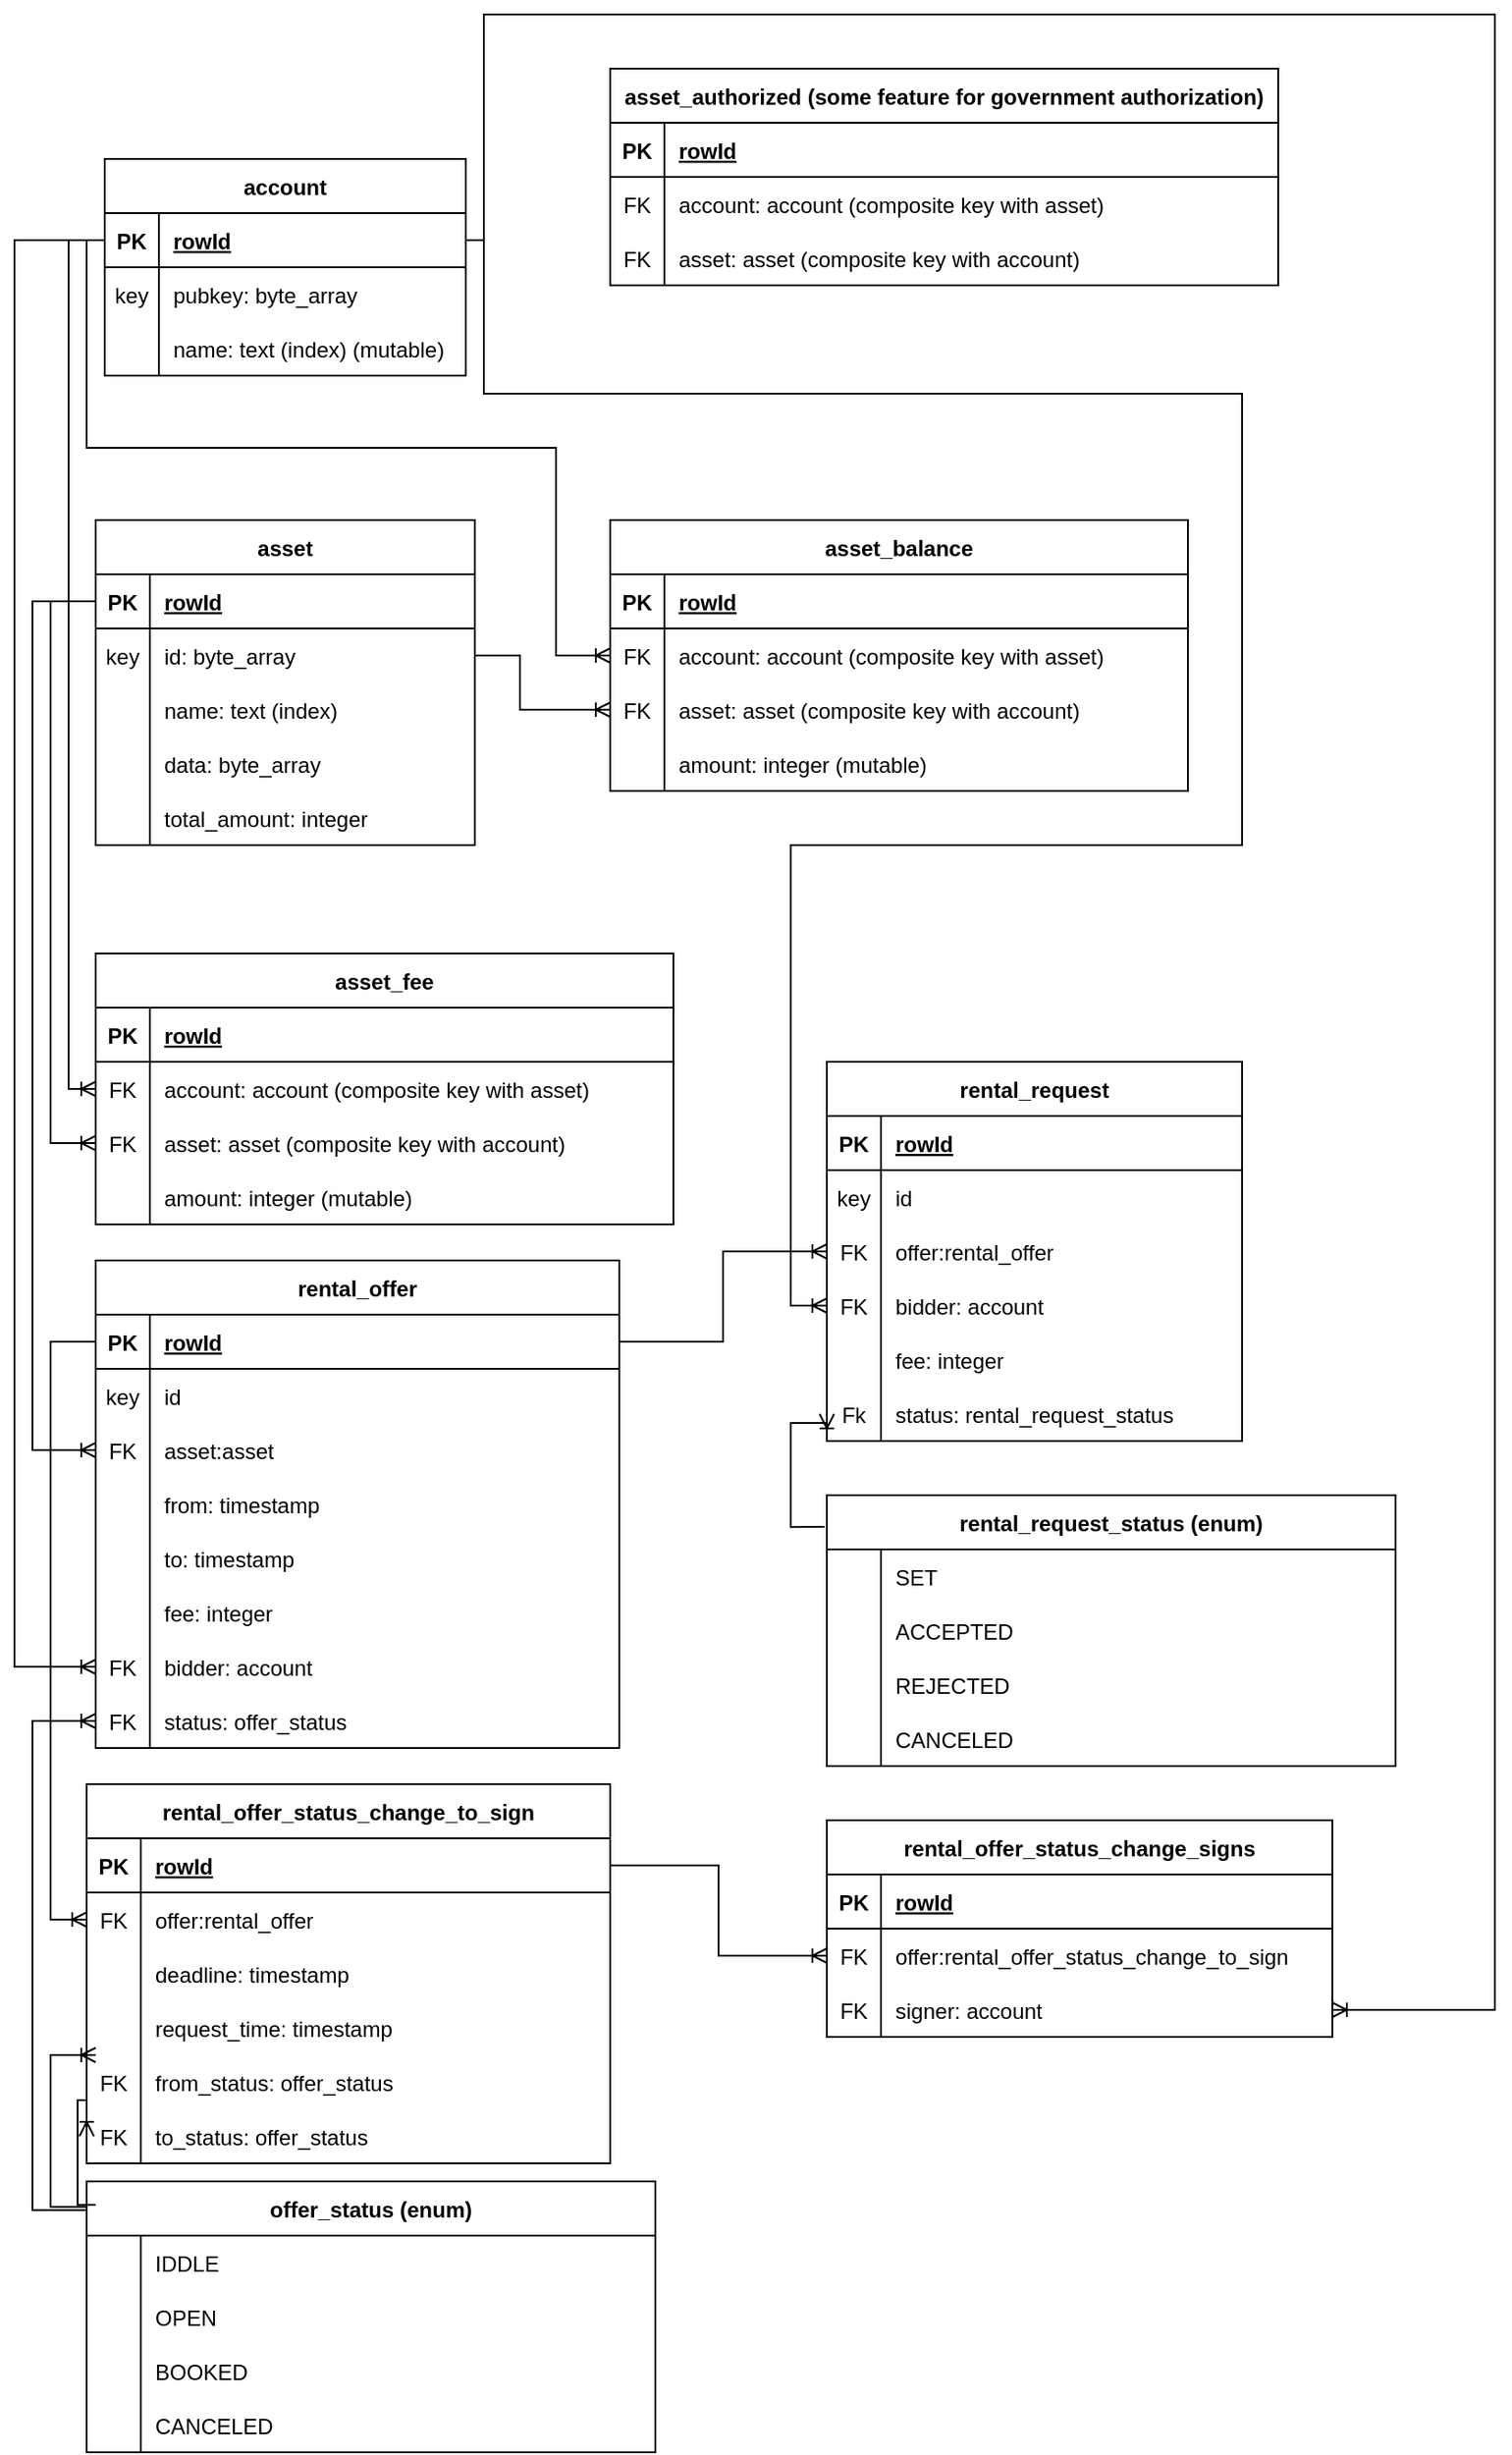 <mxfile version="20.8.23" type="device"><diagram id="C5RBs43oDa-KdzZeNtuy" name="Page-1"><mxGraphModel dx="1077" dy="563" grid="1" gridSize="10" guides="1" tooltips="1" connect="1" arrows="1" fold="1" page="1" pageScale="1" pageWidth="827" pageHeight="1169" math="0" shadow="0"><root><mxCell id="WIyWlLk6GJQsqaUBKTNV-0"/><mxCell id="WIyWlLk6GJQsqaUBKTNV-1" parent="WIyWlLk6GJQsqaUBKTNV-0"/><mxCell id="k_bjgBoS6X2wO3wwFMrc-0" value="account" style="shape=table;startSize=30;container=1;collapsible=1;childLayout=tableLayout;fixedRows=1;rowLines=0;fontStyle=1;align=center;resizeLast=1;" parent="WIyWlLk6GJQsqaUBKTNV-1" vertex="1"><mxGeometry x="120" y="160" width="200" height="120" as="geometry"/></mxCell><mxCell id="k_bjgBoS6X2wO3wwFMrc-1" value="" style="shape=tableRow;horizontal=0;startSize=0;swimlaneHead=0;swimlaneBody=0;fillColor=none;collapsible=0;dropTarget=0;points=[[0,0.5],[1,0.5]];portConstraint=eastwest;top=0;left=0;right=0;bottom=1;" parent="k_bjgBoS6X2wO3wwFMrc-0" vertex="1"><mxGeometry y="30" width="200" height="30" as="geometry"/></mxCell><mxCell id="k_bjgBoS6X2wO3wwFMrc-2" value="PK" style="shape=partialRectangle;connectable=0;fillColor=none;top=0;left=0;bottom=0;right=0;fontStyle=1;overflow=hidden;" parent="k_bjgBoS6X2wO3wwFMrc-1" vertex="1"><mxGeometry width="30" height="30" as="geometry"><mxRectangle width="30" height="30" as="alternateBounds"/></mxGeometry></mxCell><mxCell id="k_bjgBoS6X2wO3wwFMrc-3" value="rowId" style="shape=partialRectangle;connectable=0;fillColor=none;top=0;left=0;bottom=0;right=0;align=left;spacingLeft=6;fontStyle=5;overflow=hidden;" parent="k_bjgBoS6X2wO3wwFMrc-1" vertex="1"><mxGeometry x="30" width="170" height="30" as="geometry"><mxRectangle width="170" height="30" as="alternateBounds"/></mxGeometry></mxCell><mxCell id="k_bjgBoS6X2wO3wwFMrc-4" value="" style="shape=tableRow;horizontal=0;startSize=0;swimlaneHead=0;swimlaneBody=0;fillColor=none;collapsible=0;dropTarget=0;points=[[0,0.5],[1,0.5]];portConstraint=eastwest;top=0;left=0;right=0;bottom=0;" parent="k_bjgBoS6X2wO3wwFMrc-0" vertex="1"><mxGeometry y="60" width="200" height="30" as="geometry"/></mxCell><mxCell id="k_bjgBoS6X2wO3wwFMrc-5" value="key" style="shape=partialRectangle;connectable=0;fillColor=none;top=0;left=0;bottom=0;right=0;editable=1;overflow=hidden;" parent="k_bjgBoS6X2wO3wwFMrc-4" vertex="1"><mxGeometry width="30" height="30" as="geometry"><mxRectangle width="30" height="30" as="alternateBounds"/></mxGeometry></mxCell><mxCell id="k_bjgBoS6X2wO3wwFMrc-6" value="pubkey: byte_array" style="shape=partialRectangle;connectable=0;fillColor=none;top=0;left=0;bottom=0;right=0;align=left;spacingLeft=6;overflow=hidden;" parent="k_bjgBoS6X2wO3wwFMrc-4" vertex="1"><mxGeometry x="30" width="170" height="30" as="geometry"><mxRectangle width="170" height="30" as="alternateBounds"/></mxGeometry></mxCell><mxCell id="k_bjgBoS6X2wO3wwFMrc-7" value="" style="shape=tableRow;horizontal=0;startSize=0;swimlaneHead=0;swimlaneBody=0;fillColor=none;collapsible=0;dropTarget=0;points=[[0,0.5],[1,0.5]];portConstraint=eastwest;top=0;left=0;right=0;bottom=0;" parent="k_bjgBoS6X2wO3wwFMrc-0" vertex="1"><mxGeometry y="90" width="200" height="30" as="geometry"/></mxCell><mxCell id="k_bjgBoS6X2wO3wwFMrc-8" value="" style="shape=partialRectangle;connectable=0;fillColor=none;top=0;left=0;bottom=0;right=0;editable=1;overflow=hidden;" parent="k_bjgBoS6X2wO3wwFMrc-7" vertex="1"><mxGeometry width="30" height="30" as="geometry"><mxRectangle width="30" height="30" as="alternateBounds"/></mxGeometry></mxCell><mxCell id="k_bjgBoS6X2wO3wwFMrc-9" value="name: text (index) (mutable)" style="shape=partialRectangle;connectable=0;fillColor=none;top=0;left=0;bottom=0;right=0;align=left;spacingLeft=6;overflow=hidden;" parent="k_bjgBoS6X2wO3wwFMrc-7" vertex="1"><mxGeometry x="30" width="170" height="30" as="geometry"><mxRectangle width="170" height="30" as="alternateBounds"/></mxGeometry></mxCell><mxCell id="k_bjgBoS6X2wO3wwFMrc-10" value="asset" style="shape=table;startSize=30;container=1;collapsible=1;childLayout=tableLayout;fixedRows=1;rowLines=0;fontStyle=1;align=center;resizeLast=1;" parent="WIyWlLk6GJQsqaUBKTNV-1" vertex="1"><mxGeometry x="115" y="360" width="210" height="180" as="geometry"/></mxCell><mxCell id="k_bjgBoS6X2wO3wwFMrc-11" value="" style="shape=tableRow;horizontal=0;startSize=0;swimlaneHead=0;swimlaneBody=0;fillColor=none;collapsible=0;dropTarget=0;points=[[0,0.5],[1,0.5]];portConstraint=eastwest;top=0;left=0;right=0;bottom=1;" parent="k_bjgBoS6X2wO3wwFMrc-10" vertex="1"><mxGeometry y="30" width="210" height="30" as="geometry"/></mxCell><mxCell id="k_bjgBoS6X2wO3wwFMrc-12" value="PK" style="shape=partialRectangle;connectable=0;fillColor=none;top=0;left=0;bottom=0;right=0;fontStyle=1;overflow=hidden;" parent="k_bjgBoS6X2wO3wwFMrc-11" vertex="1"><mxGeometry width="30" height="30" as="geometry"><mxRectangle width="30" height="30" as="alternateBounds"/></mxGeometry></mxCell><mxCell id="k_bjgBoS6X2wO3wwFMrc-13" value="rowId" style="shape=partialRectangle;connectable=0;fillColor=none;top=0;left=0;bottom=0;right=0;align=left;spacingLeft=6;fontStyle=5;overflow=hidden;" parent="k_bjgBoS6X2wO3wwFMrc-11" vertex="1"><mxGeometry x="30" width="180" height="30" as="geometry"><mxRectangle width="180" height="30" as="alternateBounds"/></mxGeometry></mxCell><mxCell id="k_bjgBoS6X2wO3wwFMrc-14" value="" style="shape=tableRow;horizontal=0;startSize=0;swimlaneHead=0;swimlaneBody=0;fillColor=none;collapsible=0;dropTarget=0;points=[[0,0.5],[1,0.5]];portConstraint=eastwest;top=0;left=0;right=0;bottom=0;" parent="k_bjgBoS6X2wO3wwFMrc-10" vertex="1"><mxGeometry y="60" width="210" height="30" as="geometry"/></mxCell><mxCell id="k_bjgBoS6X2wO3wwFMrc-15" value="key" style="shape=partialRectangle;connectable=0;fillColor=none;top=0;left=0;bottom=0;right=0;editable=1;overflow=hidden;" parent="k_bjgBoS6X2wO3wwFMrc-14" vertex="1"><mxGeometry width="30" height="30" as="geometry"><mxRectangle width="30" height="30" as="alternateBounds"/></mxGeometry></mxCell><mxCell id="k_bjgBoS6X2wO3wwFMrc-16" value="id: byte_array" style="shape=partialRectangle;connectable=0;fillColor=none;top=0;left=0;bottom=0;right=0;align=left;spacingLeft=6;overflow=hidden;" parent="k_bjgBoS6X2wO3wwFMrc-14" vertex="1"><mxGeometry x="30" width="180" height="30" as="geometry"><mxRectangle width="180" height="30" as="alternateBounds"/></mxGeometry></mxCell><mxCell id="k_bjgBoS6X2wO3wwFMrc-17" value="" style="shape=tableRow;horizontal=0;startSize=0;swimlaneHead=0;swimlaneBody=0;fillColor=none;collapsible=0;dropTarget=0;points=[[0,0.5],[1,0.5]];portConstraint=eastwest;top=0;left=0;right=0;bottom=0;" parent="k_bjgBoS6X2wO3wwFMrc-10" vertex="1"><mxGeometry y="90" width="210" height="30" as="geometry"/></mxCell><mxCell id="k_bjgBoS6X2wO3wwFMrc-18" value="" style="shape=partialRectangle;connectable=0;fillColor=none;top=0;left=0;bottom=0;right=0;editable=1;overflow=hidden;" parent="k_bjgBoS6X2wO3wwFMrc-17" vertex="1"><mxGeometry width="30" height="30" as="geometry"><mxRectangle width="30" height="30" as="alternateBounds"/></mxGeometry></mxCell><mxCell id="k_bjgBoS6X2wO3wwFMrc-19" value="name: text (index)" style="shape=partialRectangle;connectable=0;fillColor=none;top=0;left=0;bottom=0;right=0;align=left;spacingLeft=6;overflow=hidden;" parent="k_bjgBoS6X2wO3wwFMrc-17" vertex="1"><mxGeometry x="30" width="180" height="30" as="geometry"><mxRectangle width="180" height="30" as="alternateBounds"/></mxGeometry></mxCell><mxCell id="k_bjgBoS6X2wO3wwFMrc-20" value="" style="shape=tableRow;horizontal=0;startSize=0;swimlaneHead=0;swimlaneBody=0;fillColor=none;collapsible=0;dropTarget=0;points=[[0,0.5],[1,0.5]];portConstraint=eastwest;top=0;left=0;right=0;bottom=0;" parent="k_bjgBoS6X2wO3wwFMrc-10" vertex="1"><mxGeometry y="120" width="210" height="30" as="geometry"/></mxCell><mxCell id="k_bjgBoS6X2wO3wwFMrc-21" value="" style="shape=partialRectangle;connectable=0;fillColor=none;top=0;left=0;bottom=0;right=0;editable=1;overflow=hidden;" parent="k_bjgBoS6X2wO3wwFMrc-20" vertex="1"><mxGeometry width="30" height="30" as="geometry"><mxRectangle width="30" height="30" as="alternateBounds"/></mxGeometry></mxCell><mxCell id="k_bjgBoS6X2wO3wwFMrc-22" value="data: byte_array" style="shape=partialRectangle;connectable=0;fillColor=none;top=0;left=0;bottom=0;right=0;align=left;spacingLeft=6;overflow=hidden;" parent="k_bjgBoS6X2wO3wwFMrc-20" vertex="1"><mxGeometry x="30" width="180" height="30" as="geometry"><mxRectangle width="180" height="30" as="alternateBounds"/></mxGeometry></mxCell><mxCell id="k_bjgBoS6X2wO3wwFMrc-23" value="" style="shape=tableRow;horizontal=0;startSize=0;swimlaneHead=0;swimlaneBody=0;fillColor=none;collapsible=0;dropTarget=0;points=[[0,0.5],[1,0.5]];portConstraint=eastwest;top=0;left=0;right=0;bottom=0;" parent="k_bjgBoS6X2wO3wwFMrc-10" vertex="1"><mxGeometry y="150" width="210" height="30" as="geometry"/></mxCell><mxCell id="k_bjgBoS6X2wO3wwFMrc-24" value="" style="shape=partialRectangle;connectable=0;fillColor=none;top=0;left=0;bottom=0;right=0;editable=1;overflow=hidden;" parent="k_bjgBoS6X2wO3wwFMrc-23" vertex="1"><mxGeometry width="30" height="30" as="geometry"><mxRectangle width="30" height="30" as="alternateBounds"/></mxGeometry></mxCell><mxCell id="k_bjgBoS6X2wO3wwFMrc-25" value="total_amount: integer" style="shape=partialRectangle;connectable=0;fillColor=none;top=0;left=0;bottom=0;right=0;align=left;spacingLeft=6;overflow=hidden;" parent="k_bjgBoS6X2wO3wwFMrc-23" vertex="1"><mxGeometry x="30" width="180" height="30" as="geometry"><mxRectangle width="180" height="30" as="alternateBounds"/></mxGeometry></mxCell><mxCell id="k_bjgBoS6X2wO3wwFMrc-26" value="asset_balance" style="shape=table;startSize=30;container=1;collapsible=1;childLayout=tableLayout;fixedRows=1;rowLines=0;fontStyle=1;align=center;resizeLast=1;" parent="WIyWlLk6GJQsqaUBKTNV-1" vertex="1"><mxGeometry x="400" y="360" width="320" height="150" as="geometry"/></mxCell><mxCell id="k_bjgBoS6X2wO3wwFMrc-27" value="" style="shape=tableRow;horizontal=0;startSize=0;swimlaneHead=0;swimlaneBody=0;fillColor=none;collapsible=0;dropTarget=0;points=[[0,0.5],[1,0.5]];portConstraint=eastwest;top=0;left=0;right=0;bottom=1;" parent="k_bjgBoS6X2wO3wwFMrc-26" vertex="1"><mxGeometry y="30" width="320" height="30" as="geometry"/></mxCell><mxCell id="k_bjgBoS6X2wO3wwFMrc-28" value="PK" style="shape=partialRectangle;connectable=0;fillColor=none;top=0;left=0;bottom=0;right=0;fontStyle=1;overflow=hidden;" parent="k_bjgBoS6X2wO3wwFMrc-27" vertex="1"><mxGeometry width="30" height="30" as="geometry"><mxRectangle width="30" height="30" as="alternateBounds"/></mxGeometry></mxCell><mxCell id="k_bjgBoS6X2wO3wwFMrc-29" value="rowId" style="shape=partialRectangle;connectable=0;fillColor=none;top=0;left=0;bottom=0;right=0;align=left;spacingLeft=6;fontStyle=5;overflow=hidden;" parent="k_bjgBoS6X2wO3wwFMrc-27" vertex="1"><mxGeometry x="30" width="290" height="30" as="geometry"><mxRectangle width="290" height="30" as="alternateBounds"/></mxGeometry></mxCell><mxCell id="k_bjgBoS6X2wO3wwFMrc-30" value="" style="shape=tableRow;horizontal=0;startSize=0;swimlaneHead=0;swimlaneBody=0;fillColor=none;collapsible=0;dropTarget=0;points=[[0,0.5],[1,0.5]];portConstraint=eastwest;top=0;left=0;right=0;bottom=0;" parent="k_bjgBoS6X2wO3wwFMrc-26" vertex="1"><mxGeometry y="60" width="320" height="30" as="geometry"/></mxCell><mxCell id="k_bjgBoS6X2wO3wwFMrc-31" value="FK" style="shape=partialRectangle;connectable=0;fillColor=none;top=0;left=0;bottom=0;right=0;editable=1;overflow=hidden;" parent="k_bjgBoS6X2wO3wwFMrc-30" vertex="1"><mxGeometry width="30" height="30" as="geometry"><mxRectangle width="30" height="30" as="alternateBounds"/></mxGeometry></mxCell><mxCell id="k_bjgBoS6X2wO3wwFMrc-32" value="account: account (composite key with asset)" style="shape=partialRectangle;connectable=0;fillColor=none;top=0;left=0;bottom=0;right=0;align=left;spacingLeft=6;overflow=hidden;" parent="k_bjgBoS6X2wO3wwFMrc-30" vertex="1"><mxGeometry x="30" width="290" height="30" as="geometry"><mxRectangle width="290" height="30" as="alternateBounds"/></mxGeometry></mxCell><mxCell id="k_bjgBoS6X2wO3wwFMrc-33" value="" style="shape=tableRow;horizontal=0;startSize=0;swimlaneHead=0;swimlaneBody=0;fillColor=none;collapsible=0;dropTarget=0;points=[[0,0.5],[1,0.5]];portConstraint=eastwest;top=0;left=0;right=0;bottom=0;" parent="k_bjgBoS6X2wO3wwFMrc-26" vertex="1"><mxGeometry y="90" width="320" height="30" as="geometry"/></mxCell><mxCell id="k_bjgBoS6X2wO3wwFMrc-34" value="FK" style="shape=partialRectangle;connectable=0;fillColor=none;top=0;left=0;bottom=0;right=0;editable=1;overflow=hidden;" parent="k_bjgBoS6X2wO3wwFMrc-33" vertex="1"><mxGeometry width="30" height="30" as="geometry"><mxRectangle width="30" height="30" as="alternateBounds"/></mxGeometry></mxCell><mxCell id="k_bjgBoS6X2wO3wwFMrc-35" value="asset: asset (composite key with account)" style="shape=partialRectangle;connectable=0;fillColor=none;top=0;left=0;bottom=0;right=0;align=left;spacingLeft=6;overflow=hidden;" parent="k_bjgBoS6X2wO3wwFMrc-33" vertex="1"><mxGeometry x="30" width="290" height="30" as="geometry"><mxRectangle width="290" height="30" as="alternateBounds"/></mxGeometry></mxCell><mxCell id="k_bjgBoS6X2wO3wwFMrc-36" value="" style="shape=tableRow;horizontal=0;startSize=0;swimlaneHead=0;swimlaneBody=0;fillColor=none;collapsible=0;dropTarget=0;points=[[0,0.5],[1,0.5]];portConstraint=eastwest;top=0;left=0;right=0;bottom=0;" parent="k_bjgBoS6X2wO3wwFMrc-26" vertex="1"><mxGeometry y="120" width="320" height="30" as="geometry"/></mxCell><mxCell id="k_bjgBoS6X2wO3wwFMrc-37" value="" style="shape=partialRectangle;connectable=0;fillColor=none;top=0;left=0;bottom=0;right=0;editable=1;overflow=hidden;" parent="k_bjgBoS6X2wO3wwFMrc-36" vertex="1"><mxGeometry width="30" height="30" as="geometry"><mxRectangle width="30" height="30" as="alternateBounds"/></mxGeometry></mxCell><mxCell id="k_bjgBoS6X2wO3wwFMrc-38" value="amount: integer (mutable)" style="shape=partialRectangle;connectable=0;fillColor=none;top=0;left=0;bottom=0;right=0;align=left;spacingLeft=6;overflow=hidden;" parent="k_bjgBoS6X2wO3wwFMrc-36" vertex="1"><mxGeometry x="30" width="290" height="30" as="geometry"><mxRectangle width="290" height="30" as="alternateBounds"/></mxGeometry></mxCell><mxCell id="k_bjgBoS6X2wO3wwFMrc-39" value="asset_fee" style="shape=table;startSize=30;container=1;collapsible=1;childLayout=tableLayout;fixedRows=1;rowLines=0;fontStyle=1;align=center;resizeLast=1;" parent="WIyWlLk6GJQsqaUBKTNV-1" vertex="1"><mxGeometry x="115" y="600" width="320" height="150" as="geometry"/></mxCell><mxCell id="k_bjgBoS6X2wO3wwFMrc-40" value="" style="shape=tableRow;horizontal=0;startSize=0;swimlaneHead=0;swimlaneBody=0;fillColor=none;collapsible=0;dropTarget=0;points=[[0,0.5],[1,0.5]];portConstraint=eastwest;top=0;left=0;right=0;bottom=1;" parent="k_bjgBoS6X2wO3wwFMrc-39" vertex="1"><mxGeometry y="30" width="320" height="30" as="geometry"/></mxCell><mxCell id="k_bjgBoS6X2wO3wwFMrc-41" value="PK" style="shape=partialRectangle;connectable=0;fillColor=none;top=0;left=0;bottom=0;right=0;fontStyle=1;overflow=hidden;" parent="k_bjgBoS6X2wO3wwFMrc-40" vertex="1"><mxGeometry width="30" height="30" as="geometry"><mxRectangle width="30" height="30" as="alternateBounds"/></mxGeometry></mxCell><mxCell id="k_bjgBoS6X2wO3wwFMrc-42" value="rowId" style="shape=partialRectangle;connectable=0;fillColor=none;top=0;left=0;bottom=0;right=0;align=left;spacingLeft=6;fontStyle=5;overflow=hidden;" parent="k_bjgBoS6X2wO3wwFMrc-40" vertex="1"><mxGeometry x="30" width="290" height="30" as="geometry"><mxRectangle width="290" height="30" as="alternateBounds"/></mxGeometry></mxCell><mxCell id="k_bjgBoS6X2wO3wwFMrc-43" value="" style="shape=tableRow;horizontal=0;startSize=0;swimlaneHead=0;swimlaneBody=0;fillColor=none;collapsible=0;dropTarget=0;points=[[0,0.5],[1,0.5]];portConstraint=eastwest;top=0;left=0;right=0;bottom=0;" parent="k_bjgBoS6X2wO3wwFMrc-39" vertex="1"><mxGeometry y="60" width="320" height="30" as="geometry"/></mxCell><mxCell id="k_bjgBoS6X2wO3wwFMrc-44" value="FK" style="shape=partialRectangle;connectable=0;fillColor=none;top=0;left=0;bottom=0;right=0;editable=1;overflow=hidden;" parent="k_bjgBoS6X2wO3wwFMrc-43" vertex="1"><mxGeometry width="30" height="30" as="geometry"><mxRectangle width="30" height="30" as="alternateBounds"/></mxGeometry></mxCell><mxCell id="k_bjgBoS6X2wO3wwFMrc-45" value="account: account (composite key with asset)" style="shape=partialRectangle;connectable=0;fillColor=none;top=0;left=0;bottom=0;right=0;align=left;spacingLeft=6;overflow=hidden;" parent="k_bjgBoS6X2wO3wwFMrc-43" vertex="1"><mxGeometry x="30" width="290" height="30" as="geometry"><mxRectangle width="290" height="30" as="alternateBounds"/></mxGeometry></mxCell><mxCell id="k_bjgBoS6X2wO3wwFMrc-46" value="" style="shape=tableRow;horizontal=0;startSize=0;swimlaneHead=0;swimlaneBody=0;fillColor=none;collapsible=0;dropTarget=0;points=[[0,0.5],[1,0.5]];portConstraint=eastwest;top=0;left=0;right=0;bottom=0;" parent="k_bjgBoS6X2wO3wwFMrc-39" vertex="1"><mxGeometry y="90" width="320" height="30" as="geometry"/></mxCell><mxCell id="k_bjgBoS6X2wO3wwFMrc-47" value="FK" style="shape=partialRectangle;connectable=0;fillColor=none;top=0;left=0;bottom=0;right=0;editable=1;overflow=hidden;" parent="k_bjgBoS6X2wO3wwFMrc-46" vertex="1"><mxGeometry width="30" height="30" as="geometry"><mxRectangle width="30" height="30" as="alternateBounds"/></mxGeometry></mxCell><mxCell id="k_bjgBoS6X2wO3wwFMrc-48" value="asset: asset (composite key with account)" style="shape=partialRectangle;connectable=0;fillColor=none;top=0;left=0;bottom=0;right=0;align=left;spacingLeft=6;overflow=hidden;" parent="k_bjgBoS6X2wO3wwFMrc-46" vertex="1"><mxGeometry x="30" width="290" height="30" as="geometry"><mxRectangle width="290" height="30" as="alternateBounds"/></mxGeometry></mxCell><mxCell id="k_bjgBoS6X2wO3wwFMrc-49" value="" style="shape=tableRow;horizontal=0;startSize=0;swimlaneHead=0;swimlaneBody=0;fillColor=none;collapsible=0;dropTarget=0;points=[[0,0.5],[1,0.5]];portConstraint=eastwest;top=0;left=0;right=0;bottom=0;" parent="k_bjgBoS6X2wO3wwFMrc-39" vertex="1"><mxGeometry y="120" width="320" height="30" as="geometry"/></mxCell><mxCell id="k_bjgBoS6X2wO3wwFMrc-50" value="" style="shape=partialRectangle;connectable=0;fillColor=none;top=0;left=0;bottom=0;right=0;editable=1;overflow=hidden;" parent="k_bjgBoS6X2wO3wwFMrc-49" vertex="1"><mxGeometry width="30" height="30" as="geometry"><mxRectangle width="30" height="30" as="alternateBounds"/></mxGeometry></mxCell><mxCell id="k_bjgBoS6X2wO3wwFMrc-51" value="amount: integer (mutable)" style="shape=partialRectangle;connectable=0;fillColor=none;top=0;left=0;bottom=0;right=0;align=left;spacingLeft=6;overflow=hidden;" parent="k_bjgBoS6X2wO3wwFMrc-49" vertex="1"><mxGeometry x="30" width="290" height="30" as="geometry"><mxRectangle width="290" height="30" as="alternateBounds"/></mxGeometry></mxCell><mxCell id="76Suy1pOhnN6ulCy1b9t-0" value="" style="edgeStyle=orthogonalEdgeStyle;fontSize=12;html=1;endArrow=ERoneToMany;rounded=0;exitX=0;exitY=0.5;exitDx=0;exitDy=0;entryX=0;entryY=0.5;entryDx=0;entryDy=0;" edge="1" parent="WIyWlLk6GJQsqaUBKTNV-1" source="k_bjgBoS6X2wO3wwFMrc-1" target="k_bjgBoS6X2wO3wwFMrc-30"><mxGeometry width="100" height="100" relative="1" as="geometry"><mxPoint x="310" y="320" as="sourcePoint"/><mxPoint x="410" y="220" as="targetPoint"/><Array as="points"><mxPoint x="110" y="205"/><mxPoint x="110" y="320"/><mxPoint x="370" y="320"/><mxPoint x="370" y="435"/></Array></mxGeometry></mxCell><mxCell id="76Suy1pOhnN6ulCy1b9t-1" value="" style="edgeStyle=orthogonalEdgeStyle;fontSize=12;html=1;endArrow=ERoneToMany;rounded=0;exitX=1;exitY=0.5;exitDx=0;exitDy=0;entryX=0;entryY=0.5;entryDx=0;entryDy=0;" edge="1" parent="WIyWlLk6GJQsqaUBKTNV-1" source="k_bjgBoS6X2wO3wwFMrc-14" target="k_bjgBoS6X2wO3wwFMrc-33"><mxGeometry width="100" height="100" relative="1" as="geometry"><mxPoint x="310" y="460" as="sourcePoint"/><mxPoint x="410" y="360" as="targetPoint"/><Array as="points"><mxPoint x="350" y="435"/><mxPoint x="350" y="465"/></Array></mxGeometry></mxCell><mxCell id="76Suy1pOhnN6ulCy1b9t-2" value="" style="edgeStyle=orthogonalEdgeStyle;fontSize=12;html=1;endArrow=ERoneToMany;rounded=0;exitX=0;exitY=0.5;exitDx=0;exitDy=0;entryX=0;entryY=0.5;entryDx=0;entryDy=0;" edge="1" parent="WIyWlLk6GJQsqaUBKTNV-1" source="k_bjgBoS6X2wO3wwFMrc-1" target="k_bjgBoS6X2wO3wwFMrc-43"><mxGeometry width="100" height="100" relative="1" as="geometry"><mxPoint x="310" y="390" as="sourcePoint"/><mxPoint x="70" y="530" as="targetPoint"/><Array as="points"><mxPoint x="100" y="205"/><mxPoint x="100" y="675"/></Array></mxGeometry></mxCell><mxCell id="76Suy1pOhnN6ulCy1b9t-3" value="" style="edgeStyle=orthogonalEdgeStyle;fontSize=12;html=1;endArrow=ERoneToMany;rounded=0;entryX=0;entryY=0.5;entryDx=0;entryDy=0;exitX=0;exitY=0.5;exitDx=0;exitDy=0;" edge="1" parent="WIyWlLk6GJQsqaUBKTNV-1" source="k_bjgBoS6X2wO3wwFMrc-11" target="k_bjgBoS6X2wO3wwFMrc-46"><mxGeometry width="100" height="100" relative="1" as="geometry"><mxPoint x="310" y="590" as="sourcePoint"/><mxPoint x="410" y="490" as="targetPoint"/><Array as="points"><mxPoint x="90" y="405"/><mxPoint x="90" y="705"/></Array></mxGeometry></mxCell><mxCell id="76Suy1pOhnN6ulCy1b9t-5" value="asset_authorized (some feature for government authorization)" style="shape=table;startSize=30;container=1;collapsible=1;childLayout=tableLayout;fixedRows=1;rowLines=0;fontStyle=1;align=center;resizeLast=1;" vertex="1" parent="WIyWlLk6GJQsqaUBKTNV-1"><mxGeometry x="400" y="110" width="370" height="120" as="geometry"/></mxCell><mxCell id="76Suy1pOhnN6ulCy1b9t-6" value="" style="shape=tableRow;horizontal=0;startSize=0;swimlaneHead=0;swimlaneBody=0;fillColor=none;collapsible=0;dropTarget=0;points=[[0,0.5],[1,0.5]];portConstraint=eastwest;top=0;left=0;right=0;bottom=1;" vertex="1" parent="76Suy1pOhnN6ulCy1b9t-5"><mxGeometry y="30" width="370" height="30" as="geometry"/></mxCell><mxCell id="76Suy1pOhnN6ulCy1b9t-7" value="PK" style="shape=partialRectangle;connectable=0;fillColor=none;top=0;left=0;bottom=0;right=0;fontStyle=1;overflow=hidden;" vertex="1" parent="76Suy1pOhnN6ulCy1b9t-6"><mxGeometry width="30" height="30" as="geometry"><mxRectangle width="30" height="30" as="alternateBounds"/></mxGeometry></mxCell><mxCell id="76Suy1pOhnN6ulCy1b9t-8" value="rowId" style="shape=partialRectangle;connectable=0;fillColor=none;top=0;left=0;bottom=0;right=0;align=left;spacingLeft=6;fontStyle=5;overflow=hidden;" vertex="1" parent="76Suy1pOhnN6ulCy1b9t-6"><mxGeometry x="30" width="340" height="30" as="geometry"><mxRectangle width="340" height="30" as="alternateBounds"/></mxGeometry></mxCell><mxCell id="76Suy1pOhnN6ulCy1b9t-9" value="" style="shape=tableRow;horizontal=0;startSize=0;swimlaneHead=0;swimlaneBody=0;fillColor=none;collapsible=0;dropTarget=0;points=[[0,0.5],[1,0.5]];portConstraint=eastwest;top=0;left=0;right=0;bottom=0;" vertex="1" parent="76Suy1pOhnN6ulCy1b9t-5"><mxGeometry y="60" width="370" height="30" as="geometry"/></mxCell><mxCell id="76Suy1pOhnN6ulCy1b9t-10" value="FK" style="shape=partialRectangle;connectable=0;fillColor=none;top=0;left=0;bottom=0;right=0;editable=1;overflow=hidden;" vertex="1" parent="76Suy1pOhnN6ulCy1b9t-9"><mxGeometry width="30" height="30" as="geometry"><mxRectangle width="30" height="30" as="alternateBounds"/></mxGeometry></mxCell><mxCell id="76Suy1pOhnN6ulCy1b9t-11" value="account: account (composite key with asset)" style="shape=partialRectangle;connectable=0;fillColor=none;top=0;left=0;bottom=0;right=0;align=left;spacingLeft=6;overflow=hidden;" vertex="1" parent="76Suy1pOhnN6ulCy1b9t-9"><mxGeometry x="30" width="340" height="30" as="geometry"><mxRectangle width="340" height="30" as="alternateBounds"/></mxGeometry></mxCell><mxCell id="76Suy1pOhnN6ulCy1b9t-12" value="" style="shape=tableRow;horizontal=0;startSize=0;swimlaneHead=0;swimlaneBody=0;fillColor=none;collapsible=0;dropTarget=0;points=[[0,0.5],[1,0.5]];portConstraint=eastwest;top=0;left=0;right=0;bottom=0;" vertex="1" parent="76Suy1pOhnN6ulCy1b9t-5"><mxGeometry y="90" width="370" height="30" as="geometry"/></mxCell><mxCell id="76Suy1pOhnN6ulCy1b9t-13" value="FK" style="shape=partialRectangle;connectable=0;fillColor=none;top=0;left=0;bottom=0;right=0;editable=1;overflow=hidden;" vertex="1" parent="76Suy1pOhnN6ulCy1b9t-12"><mxGeometry width="30" height="30" as="geometry"><mxRectangle width="30" height="30" as="alternateBounds"/></mxGeometry></mxCell><mxCell id="76Suy1pOhnN6ulCy1b9t-14" value="asset: asset (composite key with account)" style="shape=partialRectangle;connectable=0;fillColor=none;top=0;left=0;bottom=0;right=0;align=left;spacingLeft=6;overflow=hidden;" vertex="1" parent="76Suy1pOhnN6ulCy1b9t-12"><mxGeometry x="30" width="340" height="30" as="geometry"><mxRectangle width="340" height="30" as="alternateBounds"/></mxGeometry></mxCell><mxCell id="76Suy1pOhnN6ulCy1b9t-34" value="rental_offer" style="shape=table;startSize=30;container=1;collapsible=1;childLayout=tableLayout;fixedRows=1;rowLines=0;fontStyle=1;align=center;resizeLast=1;" vertex="1" parent="WIyWlLk6GJQsqaUBKTNV-1"><mxGeometry x="115" y="770" width="290" height="270" as="geometry"/></mxCell><mxCell id="76Suy1pOhnN6ulCy1b9t-35" value="" style="shape=tableRow;horizontal=0;startSize=0;swimlaneHead=0;swimlaneBody=0;fillColor=none;collapsible=0;dropTarget=0;points=[[0,0.5],[1,0.5]];portConstraint=eastwest;top=0;left=0;right=0;bottom=1;" vertex="1" parent="76Suy1pOhnN6ulCy1b9t-34"><mxGeometry y="30" width="290" height="30" as="geometry"/></mxCell><mxCell id="76Suy1pOhnN6ulCy1b9t-36" value="PK" style="shape=partialRectangle;connectable=0;fillColor=none;top=0;left=0;bottom=0;right=0;fontStyle=1;overflow=hidden;" vertex="1" parent="76Suy1pOhnN6ulCy1b9t-35"><mxGeometry width="30" height="30" as="geometry"><mxRectangle width="30" height="30" as="alternateBounds"/></mxGeometry></mxCell><mxCell id="76Suy1pOhnN6ulCy1b9t-37" value="rowId" style="shape=partialRectangle;connectable=0;fillColor=none;top=0;left=0;bottom=0;right=0;align=left;spacingLeft=6;fontStyle=5;overflow=hidden;" vertex="1" parent="76Suy1pOhnN6ulCy1b9t-35"><mxGeometry x="30" width="260" height="30" as="geometry"><mxRectangle width="260" height="30" as="alternateBounds"/></mxGeometry></mxCell><mxCell id="76Suy1pOhnN6ulCy1b9t-38" value="" style="shape=tableRow;horizontal=0;startSize=0;swimlaneHead=0;swimlaneBody=0;fillColor=none;collapsible=0;dropTarget=0;points=[[0,0.5],[1,0.5]];portConstraint=eastwest;top=0;left=0;right=0;bottom=0;" vertex="1" parent="76Suy1pOhnN6ulCy1b9t-34"><mxGeometry y="60" width="290" height="30" as="geometry"/></mxCell><mxCell id="76Suy1pOhnN6ulCy1b9t-39" value="key" style="shape=partialRectangle;connectable=0;fillColor=none;top=0;left=0;bottom=0;right=0;editable=1;overflow=hidden;" vertex="1" parent="76Suy1pOhnN6ulCy1b9t-38"><mxGeometry width="30" height="30" as="geometry"><mxRectangle width="30" height="30" as="alternateBounds"/></mxGeometry></mxCell><mxCell id="76Suy1pOhnN6ulCy1b9t-40" value="id" style="shape=partialRectangle;connectable=0;fillColor=none;top=0;left=0;bottom=0;right=0;align=left;spacingLeft=6;overflow=hidden;" vertex="1" parent="76Suy1pOhnN6ulCy1b9t-38"><mxGeometry x="30" width="260" height="30" as="geometry"><mxRectangle width="260" height="30" as="alternateBounds"/></mxGeometry></mxCell><mxCell id="76Suy1pOhnN6ulCy1b9t-222" value="" style="shape=tableRow;horizontal=0;startSize=0;swimlaneHead=0;swimlaneBody=0;fillColor=none;collapsible=0;dropTarget=0;points=[[0,0.5],[1,0.5]];portConstraint=eastwest;top=0;left=0;right=0;bottom=0;" vertex="1" parent="76Suy1pOhnN6ulCy1b9t-34"><mxGeometry y="90" width="290" height="30" as="geometry"/></mxCell><mxCell id="76Suy1pOhnN6ulCy1b9t-223" value="FK" style="shape=partialRectangle;connectable=0;fillColor=none;top=0;left=0;bottom=0;right=0;editable=1;overflow=hidden;" vertex="1" parent="76Suy1pOhnN6ulCy1b9t-222"><mxGeometry width="30" height="30" as="geometry"><mxRectangle width="30" height="30" as="alternateBounds"/></mxGeometry></mxCell><mxCell id="76Suy1pOhnN6ulCy1b9t-224" value="asset:asset" style="shape=partialRectangle;connectable=0;fillColor=none;top=0;left=0;bottom=0;right=0;align=left;spacingLeft=6;overflow=hidden;" vertex="1" parent="76Suy1pOhnN6ulCy1b9t-222"><mxGeometry x="30" width="260" height="30" as="geometry"><mxRectangle width="260" height="30" as="alternateBounds"/></mxGeometry></mxCell><mxCell id="76Suy1pOhnN6ulCy1b9t-41" value="" style="shape=tableRow;horizontal=0;startSize=0;swimlaneHead=0;swimlaneBody=0;fillColor=none;collapsible=0;dropTarget=0;points=[[0,0.5],[1,0.5]];portConstraint=eastwest;top=0;left=0;right=0;bottom=0;" vertex="1" parent="76Suy1pOhnN6ulCy1b9t-34"><mxGeometry y="120" width="290" height="30" as="geometry"/></mxCell><mxCell id="76Suy1pOhnN6ulCy1b9t-42" value="" style="shape=partialRectangle;connectable=0;fillColor=none;top=0;left=0;bottom=0;right=0;editable=1;overflow=hidden;" vertex="1" parent="76Suy1pOhnN6ulCy1b9t-41"><mxGeometry width="30" height="30" as="geometry"><mxRectangle width="30" height="30" as="alternateBounds"/></mxGeometry></mxCell><mxCell id="76Suy1pOhnN6ulCy1b9t-43" value="from: timestamp" style="shape=partialRectangle;connectable=0;fillColor=none;top=0;left=0;bottom=0;right=0;align=left;spacingLeft=6;overflow=hidden;" vertex="1" parent="76Suy1pOhnN6ulCy1b9t-41"><mxGeometry x="30" width="260" height="30" as="geometry"><mxRectangle width="260" height="30" as="alternateBounds"/></mxGeometry></mxCell><mxCell id="76Suy1pOhnN6ulCy1b9t-44" value="" style="shape=tableRow;horizontal=0;startSize=0;swimlaneHead=0;swimlaneBody=0;fillColor=none;collapsible=0;dropTarget=0;points=[[0,0.5],[1,0.5]];portConstraint=eastwest;top=0;left=0;right=0;bottom=0;" vertex="1" parent="76Suy1pOhnN6ulCy1b9t-34"><mxGeometry y="150" width="290" height="30" as="geometry"/></mxCell><mxCell id="76Suy1pOhnN6ulCy1b9t-45" value="" style="shape=partialRectangle;connectable=0;fillColor=none;top=0;left=0;bottom=0;right=0;editable=1;overflow=hidden;" vertex="1" parent="76Suy1pOhnN6ulCy1b9t-44"><mxGeometry width="30" height="30" as="geometry"><mxRectangle width="30" height="30" as="alternateBounds"/></mxGeometry></mxCell><mxCell id="76Suy1pOhnN6ulCy1b9t-46" value="to: timestamp" style="shape=partialRectangle;connectable=0;fillColor=none;top=0;left=0;bottom=0;right=0;align=left;spacingLeft=6;overflow=hidden;" vertex="1" parent="76Suy1pOhnN6ulCy1b9t-44"><mxGeometry x="30" width="260" height="30" as="geometry"><mxRectangle width="260" height="30" as="alternateBounds"/></mxGeometry></mxCell><mxCell id="76Suy1pOhnN6ulCy1b9t-47" value="" style="shape=tableRow;horizontal=0;startSize=0;swimlaneHead=0;swimlaneBody=0;fillColor=none;collapsible=0;dropTarget=0;points=[[0,0.5],[1,0.5]];portConstraint=eastwest;top=0;left=0;right=0;bottom=0;" vertex="1" parent="76Suy1pOhnN6ulCy1b9t-34"><mxGeometry y="180" width="290" height="30" as="geometry"/></mxCell><mxCell id="76Suy1pOhnN6ulCy1b9t-48" value="" style="shape=partialRectangle;connectable=0;fillColor=none;top=0;left=0;bottom=0;right=0;editable=1;overflow=hidden;" vertex="1" parent="76Suy1pOhnN6ulCy1b9t-47"><mxGeometry width="30" height="30" as="geometry"><mxRectangle width="30" height="30" as="alternateBounds"/></mxGeometry></mxCell><mxCell id="76Suy1pOhnN6ulCy1b9t-49" value="fee: integer" style="shape=partialRectangle;connectable=0;fillColor=none;top=0;left=0;bottom=0;right=0;align=left;spacingLeft=6;overflow=hidden;" vertex="1" parent="76Suy1pOhnN6ulCy1b9t-47"><mxGeometry x="30" width="260" height="30" as="geometry"><mxRectangle width="260" height="30" as="alternateBounds"/></mxGeometry></mxCell><mxCell id="76Suy1pOhnN6ulCy1b9t-66" value="" style="shape=tableRow;horizontal=0;startSize=0;swimlaneHead=0;swimlaneBody=0;fillColor=none;collapsible=0;dropTarget=0;points=[[0,0.5],[1,0.5]];portConstraint=eastwest;top=0;left=0;right=0;bottom=0;" vertex="1" parent="76Suy1pOhnN6ulCy1b9t-34"><mxGeometry y="210" width="290" height="30" as="geometry"/></mxCell><mxCell id="76Suy1pOhnN6ulCy1b9t-67" value="FK" style="shape=partialRectangle;connectable=0;fillColor=none;top=0;left=0;bottom=0;right=0;editable=1;overflow=hidden;" vertex="1" parent="76Suy1pOhnN6ulCy1b9t-66"><mxGeometry width="30" height="30" as="geometry"><mxRectangle width="30" height="30" as="alternateBounds"/></mxGeometry></mxCell><mxCell id="76Suy1pOhnN6ulCy1b9t-68" value="bidder: account" style="shape=partialRectangle;connectable=0;fillColor=none;top=0;left=0;bottom=0;right=0;align=left;spacingLeft=6;overflow=hidden;" vertex="1" parent="76Suy1pOhnN6ulCy1b9t-66"><mxGeometry x="30" width="260" height="30" as="geometry"><mxRectangle width="260" height="30" as="alternateBounds"/></mxGeometry></mxCell><mxCell id="76Suy1pOhnN6ulCy1b9t-75" value="" style="shape=tableRow;horizontal=0;startSize=0;swimlaneHead=0;swimlaneBody=0;fillColor=none;collapsible=0;dropTarget=0;points=[[0,0.5],[1,0.5]];portConstraint=eastwest;top=0;left=0;right=0;bottom=0;" vertex="1" parent="76Suy1pOhnN6ulCy1b9t-34"><mxGeometry y="240" width="290" height="30" as="geometry"/></mxCell><mxCell id="76Suy1pOhnN6ulCy1b9t-76" value="FK" style="shape=partialRectangle;connectable=0;fillColor=none;top=0;left=0;bottom=0;right=0;editable=1;overflow=hidden;" vertex="1" parent="76Suy1pOhnN6ulCy1b9t-75"><mxGeometry width="30" height="30" as="geometry"><mxRectangle width="30" height="30" as="alternateBounds"/></mxGeometry></mxCell><mxCell id="76Suy1pOhnN6ulCy1b9t-77" value="status: offer_status" style="shape=partialRectangle;connectable=0;fillColor=none;top=0;left=0;bottom=0;right=0;align=left;spacingLeft=6;overflow=hidden;" vertex="1" parent="76Suy1pOhnN6ulCy1b9t-75"><mxGeometry x="30" width="260" height="30" as="geometry"><mxRectangle width="260" height="30" as="alternateBounds"/></mxGeometry></mxCell><mxCell id="76Suy1pOhnN6ulCy1b9t-50" value="rental_request" style="shape=table;startSize=30;container=1;collapsible=1;childLayout=tableLayout;fixedRows=1;rowLines=0;fontStyle=1;align=center;resizeLast=1;" vertex="1" parent="WIyWlLk6GJQsqaUBKTNV-1"><mxGeometry x="520" y="660" width="230" height="210" as="geometry"/></mxCell><mxCell id="76Suy1pOhnN6ulCy1b9t-51" value="" style="shape=tableRow;horizontal=0;startSize=0;swimlaneHead=0;swimlaneBody=0;fillColor=none;collapsible=0;dropTarget=0;points=[[0,0.5],[1,0.5]];portConstraint=eastwest;top=0;left=0;right=0;bottom=1;" vertex="1" parent="76Suy1pOhnN6ulCy1b9t-50"><mxGeometry y="30" width="230" height="30" as="geometry"/></mxCell><mxCell id="76Suy1pOhnN6ulCy1b9t-52" value="PK" style="shape=partialRectangle;connectable=0;fillColor=none;top=0;left=0;bottom=0;right=0;fontStyle=1;overflow=hidden;" vertex="1" parent="76Suy1pOhnN6ulCy1b9t-51"><mxGeometry width="30" height="30" as="geometry"><mxRectangle width="30" height="30" as="alternateBounds"/></mxGeometry></mxCell><mxCell id="76Suy1pOhnN6ulCy1b9t-53" value="rowId" style="shape=partialRectangle;connectable=0;fillColor=none;top=0;left=0;bottom=0;right=0;align=left;spacingLeft=6;fontStyle=5;overflow=hidden;" vertex="1" parent="76Suy1pOhnN6ulCy1b9t-51"><mxGeometry x="30" width="200" height="30" as="geometry"><mxRectangle width="200" height="30" as="alternateBounds"/></mxGeometry></mxCell><mxCell id="76Suy1pOhnN6ulCy1b9t-54" value="" style="shape=tableRow;horizontal=0;startSize=0;swimlaneHead=0;swimlaneBody=0;fillColor=none;collapsible=0;dropTarget=0;points=[[0,0.5],[1,0.5]];portConstraint=eastwest;top=0;left=0;right=0;bottom=0;" vertex="1" parent="76Suy1pOhnN6ulCy1b9t-50"><mxGeometry y="60" width="230" height="30" as="geometry"/></mxCell><mxCell id="76Suy1pOhnN6ulCy1b9t-55" value="key" style="shape=partialRectangle;connectable=0;fillColor=none;top=0;left=0;bottom=0;right=0;editable=1;overflow=hidden;" vertex="1" parent="76Suy1pOhnN6ulCy1b9t-54"><mxGeometry width="30" height="30" as="geometry"><mxRectangle width="30" height="30" as="alternateBounds"/></mxGeometry></mxCell><mxCell id="76Suy1pOhnN6ulCy1b9t-56" value="id" style="shape=partialRectangle;connectable=0;fillColor=none;top=0;left=0;bottom=0;right=0;align=left;spacingLeft=6;overflow=hidden;" vertex="1" parent="76Suy1pOhnN6ulCy1b9t-54"><mxGeometry x="30" width="200" height="30" as="geometry"><mxRectangle width="200" height="30" as="alternateBounds"/></mxGeometry></mxCell><mxCell id="76Suy1pOhnN6ulCy1b9t-248" value="" style="shape=tableRow;horizontal=0;startSize=0;swimlaneHead=0;swimlaneBody=0;fillColor=none;collapsible=0;dropTarget=0;points=[[0,0.5],[1,0.5]];portConstraint=eastwest;top=0;left=0;right=0;bottom=0;" vertex="1" parent="76Suy1pOhnN6ulCy1b9t-50"><mxGeometry y="90" width="230" height="30" as="geometry"/></mxCell><mxCell id="76Suy1pOhnN6ulCy1b9t-249" value="FK" style="shape=partialRectangle;connectable=0;fillColor=none;top=0;left=0;bottom=0;right=0;editable=1;overflow=hidden;" vertex="1" parent="76Suy1pOhnN6ulCy1b9t-248"><mxGeometry width="30" height="30" as="geometry"><mxRectangle width="30" height="30" as="alternateBounds"/></mxGeometry></mxCell><mxCell id="76Suy1pOhnN6ulCy1b9t-250" value="offer:rental_offer" style="shape=partialRectangle;connectable=0;fillColor=none;top=0;left=0;bottom=0;right=0;align=left;spacingLeft=6;overflow=hidden;" vertex="1" parent="76Suy1pOhnN6ulCy1b9t-248"><mxGeometry x="30" width="200" height="30" as="geometry"><mxRectangle width="200" height="30" as="alternateBounds"/></mxGeometry></mxCell><mxCell id="76Suy1pOhnN6ulCy1b9t-72" value="" style="shape=tableRow;horizontal=0;startSize=0;swimlaneHead=0;swimlaneBody=0;fillColor=none;collapsible=0;dropTarget=0;points=[[0,0.5],[1,0.5]];portConstraint=eastwest;top=0;left=0;right=0;bottom=0;" vertex="1" parent="76Suy1pOhnN6ulCy1b9t-50"><mxGeometry y="120" width="230" height="30" as="geometry"/></mxCell><mxCell id="76Suy1pOhnN6ulCy1b9t-73" value="FK" style="shape=partialRectangle;connectable=0;fillColor=none;top=0;left=0;bottom=0;right=0;editable=1;overflow=hidden;" vertex="1" parent="76Suy1pOhnN6ulCy1b9t-72"><mxGeometry width="30" height="30" as="geometry"><mxRectangle width="30" height="30" as="alternateBounds"/></mxGeometry></mxCell><mxCell id="76Suy1pOhnN6ulCy1b9t-74" value="bidder: account" style="shape=partialRectangle;connectable=0;fillColor=none;top=0;left=0;bottom=0;right=0;align=left;spacingLeft=6;overflow=hidden;" vertex="1" parent="76Suy1pOhnN6ulCy1b9t-72"><mxGeometry x="30" width="200" height="30" as="geometry"><mxRectangle width="200" height="30" as="alternateBounds"/></mxGeometry></mxCell><mxCell id="76Suy1pOhnN6ulCy1b9t-94" value="" style="shape=tableRow;horizontal=0;startSize=0;swimlaneHead=0;swimlaneBody=0;fillColor=none;collapsible=0;dropTarget=0;points=[[0,0.5],[1,0.5]];portConstraint=eastwest;top=0;left=0;right=0;bottom=0;" vertex="1" parent="76Suy1pOhnN6ulCy1b9t-50"><mxGeometry y="150" width="230" height="30" as="geometry"/></mxCell><mxCell id="76Suy1pOhnN6ulCy1b9t-95" value="" style="shape=partialRectangle;connectable=0;fillColor=none;top=0;left=0;bottom=0;right=0;editable=1;overflow=hidden;" vertex="1" parent="76Suy1pOhnN6ulCy1b9t-94"><mxGeometry width="30" height="30" as="geometry"><mxRectangle width="30" height="30" as="alternateBounds"/></mxGeometry></mxCell><mxCell id="76Suy1pOhnN6ulCy1b9t-96" value="fee: integer" style="shape=partialRectangle;connectable=0;fillColor=none;top=0;left=0;bottom=0;right=0;align=left;spacingLeft=6;overflow=hidden;" vertex="1" parent="76Suy1pOhnN6ulCy1b9t-94"><mxGeometry x="30" width="200" height="30" as="geometry"><mxRectangle width="200" height="30" as="alternateBounds"/></mxGeometry></mxCell><mxCell id="76Suy1pOhnN6ulCy1b9t-181" value="" style="shape=tableRow;horizontal=0;startSize=0;swimlaneHead=0;swimlaneBody=0;fillColor=none;collapsible=0;dropTarget=0;points=[[0,0.5],[1,0.5]];portConstraint=eastwest;top=0;left=0;right=0;bottom=0;" vertex="1" parent="76Suy1pOhnN6ulCy1b9t-50"><mxGeometry y="180" width="230" height="30" as="geometry"/></mxCell><mxCell id="76Suy1pOhnN6ulCy1b9t-182" value="Fk" style="shape=partialRectangle;connectable=0;fillColor=none;top=0;left=0;bottom=0;right=0;editable=1;overflow=hidden;" vertex="1" parent="76Suy1pOhnN6ulCy1b9t-181"><mxGeometry width="30" height="30" as="geometry"><mxRectangle width="30" height="30" as="alternateBounds"/></mxGeometry></mxCell><mxCell id="76Suy1pOhnN6ulCy1b9t-183" value="status: rental_request_status" style="shape=partialRectangle;connectable=0;fillColor=none;top=0;left=0;bottom=0;right=0;align=left;spacingLeft=6;overflow=hidden;" vertex="1" parent="76Suy1pOhnN6ulCy1b9t-181"><mxGeometry x="30" width="200" height="30" as="geometry"><mxRectangle width="200" height="30" as="alternateBounds"/></mxGeometry></mxCell><mxCell id="76Suy1pOhnN6ulCy1b9t-78" value="offer_status (enum)" style="shape=table;startSize=30;container=1;collapsible=1;childLayout=tableLayout;fixedRows=1;rowLines=0;fontStyle=1;align=center;resizeLast=1;" vertex="1" parent="WIyWlLk6GJQsqaUBKTNV-1"><mxGeometry x="110" y="1280" width="315" height="150" as="geometry"/></mxCell><mxCell id="76Suy1pOhnN6ulCy1b9t-82" value="" style="shape=tableRow;horizontal=0;startSize=0;swimlaneHead=0;swimlaneBody=0;fillColor=none;collapsible=0;dropTarget=0;points=[[0,0.5],[1,0.5]];portConstraint=eastwest;top=0;left=0;right=0;bottom=0;" vertex="1" parent="76Suy1pOhnN6ulCy1b9t-78"><mxGeometry y="30" width="315" height="30" as="geometry"/></mxCell><mxCell id="76Suy1pOhnN6ulCy1b9t-83" value="" style="shape=partialRectangle;connectable=0;fillColor=none;top=0;left=0;bottom=0;right=0;editable=1;overflow=hidden;" vertex="1" parent="76Suy1pOhnN6ulCy1b9t-82"><mxGeometry width="30" height="30" as="geometry"><mxRectangle width="30" height="30" as="alternateBounds"/></mxGeometry></mxCell><mxCell id="76Suy1pOhnN6ulCy1b9t-84" value="IDDLE" style="shape=partialRectangle;connectable=0;fillColor=none;top=0;left=0;bottom=0;right=0;align=left;spacingLeft=6;overflow=hidden;" vertex="1" parent="76Suy1pOhnN6ulCy1b9t-82"><mxGeometry x="30" width="285" height="30" as="geometry"><mxRectangle width="285" height="30" as="alternateBounds"/></mxGeometry></mxCell><mxCell id="76Suy1pOhnN6ulCy1b9t-88" value="" style="shape=tableRow;horizontal=0;startSize=0;swimlaneHead=0;swimlaneBody=0;fillColor=none;collapsible=0;dropTarget=0;points=[[0,0.5],[1,0.5]];portConstraint=eastwest;top=0;left=0;right=0;bottom=0;" vertex="1" parent="76Suy1pOhnN6ulCy1b9t-78"><mxGeometry y="60" width="315" height="30" as="geometry"/></mxCell><mxCell id="76Suy1pOhnN6ulCy1b9t-89" value="" style="shape=partialRectangle;connectable=0;fillColor=none;top=0;left=0;bottom=0;right=0;editable=1;overflow=hidden;" vertex="1" parent="76Suy1pOhnN6ulCy1b9t-88"><mxGeometry width="30" height="30" as="geometry"><mxRectangle width="30" height="30" as="alternateBounds"/></mxGeometry></mxCell><mxCell id="76Suy1pOhnN6ulCy1b9t-90" value="OPEN" style="shape=partialRectangle;connectable=0;fillColor=none;top=0;left=0;bottom=0;right=0;align=left;spacingLeft=6;overflow=hidden;" vertex="1" parent="76Suy1pOhnN6ulCy1b9t-88"><mxGeometry x="30" width="285" height="30" as="geometry"><mxRectangle width="285" height="30" as="alternateBounds"/></mxGeometry></mxCell><mxCell id="76Suy1pOhnN6ulCy1b9t-91" value="" style="shape=tableRow;horizontal=0;startSize=0;swimlaneHead=0;swimlaneBody=0;fillColor=none;collapsible=0;dropTarget=0;points=[[0,0.5],[1,0.5]];portConstraint=eastwest;top=0;left=0;right=0;bottom=0;" vertex="1" parent="76Suy1pOhnN6ulCy1b9t-78"><mxGeometry y="90" width="315" height="30" as="geometry"/></mxCell><mxCell id="76Suy1pOhnN6ulCy1b9t-92" value="" style="shape=partialRectangle;connectable=0;fillColor=none;top=0;left=0;bottom=0;right=0;editable=1;overflow=hidden;" vertex="1" parent="76Suy1pOhnN6ulCy1b9t-91"><mxGeometry width="30" height="30" as="geometry"><mxRectangle width="30" height="30" as="alternateBounds"/></mxGeometry></mxCell><mxCell id="76Suy1pOhnN6ulCy1b9t-93" value="BOOKED" style="shape=partialRectangle;connectable=0;fillColor=none;top=0;left=0;bottom=0;right=0;align=left;spacingLeft=6;overflow=hidden;" vertex="1" parent="76Suy1pOhnN6ulCy1b9t-91"><mxGeometry x="30" width="285" height="30" as="geometry"><mxRectangle width="285" height="30" as="alternateBounds"/></mxGeometry></mxCell><mxCell id="76Suy1pOhnN6ulCy1b9t-97" value="" style="shape=tableRow;horizontal=0;startSize=0;swimlaneHead=0;swimlaneBody=0;fillColor=none;collapsible=0;dropTarget=0;points=[[0,0.5],[1,0.5]];portConstraint=eastwest;top=0;left=0;right=0;bottom=0;" vertex="1" parent="76Suy1pOhnN6ulCy1b9t-78"><mxGeometry y="120" width="315" height="30" as="geometry"/></mxCell><mxCell id="76Suy1pOhnN6ulCy1b9t-98" value="" style="shape=partialRectangle;connectable=0;fillColor=none;top=0;left=0;bottom=0;right=0;editable=1;overflow=hidden;" vertex="1" parent="76Suy1pOhnN6ulCy1b9t-97"><mxGeometry width="30" height="30" as="geometry"><mxRectangle width="30" height="30" as="alternateBounds"/></mxGeometry></mxCell><mxCell id="76Suy1pOhnN6ulCy1b9t-99" value="CANCELED" style="shape=partialRectangle;connectable=0;fillColor=none;top=0;left=0;bottom=0;right=0;align=left;spacingLeft=6;overflow=hidden;" vertex="1" parent="76Suy1pOhnN6ulCy1b9t-97"><mxGeometry x="30" width="285" height="30" as="geometry"><mxRectangle width="285" height="30" as="alternateBounds"/></mxGeometry></mxCell><mxCell id="76Suy1pOhnN6ulCy1b9t-100" value="rental_offer_status_change_to_sign" style="shape=table;startSize=30;container=1;collapsible=1;childLayout=tableLayout;fixedRows=1;rowLines=0;fontStyle=1;align=center;resizeLast=1;" vertex="1" parent="WIyWlLk6GJQsqaUBKTNV-1"><mxGeometry x="110" y="1060" width="290" height="210" as="geometry"/></mxCell><mxCell id="76Suy1pOhnN6ulCy1b9t-101" value="" style="shape=tableRow;horizontal=0;startSize=0;swimlaneHead=0;swimlaneBody=0;fillColor=none;collapsible=0;dropTarget=0;points=[[0,0.5],[1,0.5]];portConstraint=eastwest;top=0;left=0;right=0;bottom=1;" vertex="1" parent="76Suy1pOhnN6ulCy1b9t-100"><mxGeometry y="30" width="290" height="30" as="geometry"/></mxCell><mxCell id="76Suy1pOhnN6ulCy1b9t-102" value="PK" style="shape=partialRectangle;connectable=0;fillColor=none;top=0;left=0;bottom=0;right=0;fontStyle=1;overflow=hidden;" vertex="1" parent="76Suy1pOhnN6ulCy1b9t-101"><mxGeometry width="30" height="30" as="geometry"><mxRectangle width="30" height="30" as="alternateBounds"/></mxGeometry></mxCell><mxCell id="76Suy1pOhnN6ulCy1b9t-103" value="rowId" style="shape=partialRectangle;connectable=0;fillColor=none;top=0;left=0;bottom=0;right=0;align=left;spacingLeft=6;fontStyle=5;overflow=hidden;" vertex="1" parent="76Suy1pOhnN6ulCy1b9t-101"><mxGeometry x="30" width="260" height="30" as="geometry"><mxRectangle width="260" height="30" as="alternateBounds"/></mxGeometry></mxCell><mxCell id="76Suy1pOhnN6ulCy1b9t-104" value="" style="shape=tableRow;horizontal=0;startSize=0;swimlaneHead=0;swimlaneBody=0;fillColor=none;collapsible=0;dropTarget=0;points=[[0,0.5],[1,0.5]];portConstraint=eastwest;top=0;left=0;right=0;bottom=0;" vertex="1" parent="76Suy1pOhnN6ulCy1b9t-100"><mxGeometry y="60" width="290" height="30" as="geometry"/></mxCell><mxCell id="76Suy1pOhnN6ulCy1b9t-105" value="FK" style="shape=partialRectangle;connectable=0;fillColor=none;top=0;left=0;bottom=0;right=0;editable=1;overflow=hidden;" vertex="1" parent="76Suy1pOhnN6ulCy1b9t-104"><mxGeometry width="30" height="30" as="geometry"><mxRectangle width="30" height="30" as="alternateBounds"/></mxGeometry></mxCell><mxCell id="76Suy1pOhnN6ulCy1b9t-106" value="offer:rental_offer" style="shape=partialRectangle;connectable=0;fillColor=none;top=0;left=0;bottom=0;right=0;align=left;spacingLeft=6;overflow=hidden;" vertex="1" parent="76Suy1pOhnN6ulCy1b9t-104"><mxGeometry x="30" width="260" height="30" as="geometry"><mxRectangle width="260" height="30" as="alternateBounds"/></mxGeometry></mxCell><mxCell id="76Suy1pOhnN6ulCy1b9t-107" value="" style="shape=tableRow;horizontal=0;startSize=0;swimlaneHead=0;swimlaneBody=0;fillColor=none;collapsible=0;dropTarget=0;points=[[0,0.5],[1,0.5]];portConstraint=eastwest;top=0;left=0;right=0;bottom=0;" vertex="1" parent="76Suy1pOhnN6ulCy1b9t-100"><mxGeometry y="90" width="290" height="30" as="geometry"/></mxCell><mxCell id="76Suy1pOhnN6ulCy1b9t-108" value="" style="shape=partialRectangle;connectable=0;fillColor=none;top=0;left=0;bottom=0;right=0;editable=1;overflow=hidden;" vertex="1" parent="76Suy1pOhnN6ulCy1b9t-107"><mxGeometry width="30" height="30" as="geometry"><mxRectangle width="30" height="30" as="alternateBounds"/></mxGeometry></mxCell><mxCell id="76Suy1pOhnN6ulCy1b9t-109" value="deadline: timestamp" style="shape=partialRectangle;connectable=0;fillColor=none;top=0;left=0;bottom=0;right=0;align=left;spacingLeft=6;overflow=hidden;" vertex="1" parent="76Suy1pOhnN6ulCy1b9t-107"><mxGeometry x="30" width="260" height="30" as="geometry"><mxRectangle width="260" height="30" as="alternateBounds"/></mxGeometry></mxCell><mxCell id="76Suy1pOhnN6ulCy1b9t-110" value="" style="shape=tableRow;horizontal=0;startSize=0;swimlaneHead=0;swimlaneBody=0;fillColor=none;collapsible=0;dropTarget=0;points=[[0,0.5],[1,0.5]];portConstraint=eastwest;top=0;left=0;right=0;bottom=0;" vertex="1" parent="76Suy1pOhnN6ulCy1b9t-100"><mxGeometry y="120" width="290" height="30" as="geometry"/></mxCell><mxCell id="76Suy1pOhnN6ulCy1b9t-111" value="" style="shape=partialRectangle;connectable=0;fillColor=none;top=0;left=0;bottom=0;right=0;editable=1;overflow=hidden;" vertex="1" parent="76Suy1pOhnN6ulCy1b9t-110"><mxGeometry width="30" height="30" as="geometry"><mxRectangle width="30" height="30" as="alternateBounds"/></mxGeometry></mxCell><mxCell id="76Suy1pOhnN6ulCy1b9t-112" value="request_time: timestamp" style="shape=partialRectangle;connectable=0;fillColor=none;top=0;left=0;bottom=0;right=0;align=left;spacingLeft=6;overflow=hidden;" vertex="1" parent="76Suy1pOhnN6ulCy1b9t-110"><mxGeometry x="30" width="260" height="30" as="geometry"><mxRectangle width="260" height="30" as="alternateBounds"/></mxGeometry></mxCell><mxCell id="76Suy1pOhnN6ulCy1b9t-116" value="" style="shape=tableRow;horizontal=0;startSize=0;swimlaneHead=0;swimlaneBody=0;fillColor=none;collapsible=0;dropTarget=0;points=[[0,0.5],[1,0.5]];portConstraint=eastwest;top=0;left=0;right=0;bottom=0;" vertex="1" parent="76Suy1pOhnN6ulCy1b9t-100"><mxGeometry y="150" width="290" height="30" as="geometry"/></mxCell><mxCell id="76Suy1pOhnN6ulCy1b9t-117" value="FK" style="shape=partialRectangle;connectable=0;fillColor=none;top=0;left=0;bottom=0;right=0;editable=1;overflow=hidden;" vertex="1" parent="76Suy1pOhnN6ulCy1b9t-116"><mxGeometry width="30" height="30" as="geometry"><mxRectangle width="30" height="30" as="alternateBounds"/></mxGeometry></mxCell><mxCell id="76Suy1pOhnN6ulCy1b9t-118" value="from_status: offer_status" style="shape=partialRectangle;connectable=0;fillColor=none;top=0;left=0;bottom=0;right=0;align=left;spacingLeft=6;overflow=hidden;" vertex="1" parent="76Suy1pOhnN6ulCy1b9t-116"><mxGeometry x="30" width="260" height="30" as="geometry"><mxRectangle width="260" height="30" as="alternateBounds"/></mxGeometry></mxCell><mxCell id="76Suy1pOhnN6ulCy1b9t-119" value="" style="shape=tableRow;horizontal=0;startSize=0;swimlaneHead=0;swimlaneBody=0;fillColor=none;collapsible=0;dropTarget=0;points=[[0,0.5],[1,0.5]];portConstraint=eastwest;top=0;left=0;right=0;bottom=0;" vertex="1" parent="76Suy1pOhnN6ulCy1b9t-100"><mxGeometry y="180" width="290" height="30" as="geometry"/></mxCell><mxCell id="76Suy1pOhnN6ulCy1b9t-120" value="FK" style="shape=partialRectangle;connectable=0;fillColor=none;top=0;left=0;bottom=0;right=0;editable=1;overflow=hidden;" vertex="1" parent="76Suy1pOhnN6ulCy1b9t-119"><mxGeometry width="30" height="30" as="geometry"><mxRectangle width="30" height="30" as="alternateBounds"/></mxGeometry></mxCell><mxCell id="76Suy1pOhnN6ulCy1b9t-121" value="to_status: offer_status" style="shape=partialRectangle;connectable=0;fillColor=none;top=0;left=0;bottom=0;right=0;align=left;spacingLeft=6;overflow=hidden;" vertex="1" parent="76Suy1pOhnN6ulCy1b9t-119"><mxGeometry x="30" width="260" height="30" as="geometry"><mxRectangle width="260" height="30" as="alternateBounds"/></mxGeometry></mxCell><mxCell id="76Suy1pOhnN6ulCy1b9t-122" value="rental_offer_status_change_signs" style="shape=table;startSize=30;container=1;collapsible=1;childLayout=tableLayout;fixedRows=1;rowLines=0;fontStyle=1;align=center;resizeLast=1;" vertex="1" parent="WIyWlLk6GJQsqaUBKTNV-1"><mxGeometry x="520" y="1080" width="280" height="120" as="geometry"/></mxCell><mxCell id="76Suy1pOhnN6ulCy1b9t-123" value="" style="shape=tableRow;horizontal=0;startSize=0;swimlaneHead=0;swimlaneBody=0;fillColor=none;collapsible=0;dropTarget=0;points=[[0,0.5],[1,0.5]];portConstraint=eastwest;top=0;left=0;right=0;bottom=1;" vertex="1" parent="76Suy1pOhnN6ulCy1b9t-122"><mxGeometry y="30" width="280" height="30" as="geometry"/></mxCell><mxCell id="76Suy1pOhnN6ulCy1b9t-124" value="PK" style="shape=partialRectangle;connectable=0;fillColor=none;top=0;left=0;bottom=0;right=0;fontStyle=1;overflow=hidden;" vertex="1" parent="76Suy1pOhnN6ulCy1b9t-123"><mxGeometry width="30" height="30" as="geometry"><mxRectangle width="30" height="30" as="alternateBounds"/></mxGeometry></mxCell><mxCell id="76Suy1pOhnN6ulCy1b9t-125" value="rowId" style="shape=partialRectangle;connectable=0;fillColor=none;top=0;left=0;bottom=0;right=0;align=left;spacingLeft=6;fontStyle=5;overflow=hidden;" vertex="1" parent="76Suy1pOhnN6ulCy1b9t-123"><mxGeometry x="30" width="250" height="30" as="geometry"><mxRectangle width="250" height="30" as="alternateBounds"/></mxGeometry></mxCell><mxCell id="76Suy1pOhnN6ulCy1b9t-126" value="" style="shape=tableRow;horizontal=0;startSize=0;swimlaneHead=0;swimlaneBody=0;fillColor=none;collapsible=0;dropTarget=0;points=[[0,0.5],[1,0.5]];portConstraint=eastwest;top=0;left=0;right=0;bottom=0;" vertex="1" parent="76Suy1pOhnN6ulCy1b9t-122"><mxGeometry y="60" width="280" height="30" as="geometry"/></mxCell><mxCell id="76Suy1pOhnN6ulCy1b9t-127" value="FK" style="shape=partialRectangle;connectable=0;fillColor=none;top=0;left=0;bottom=0;right=0;editable=1;overflow=hidden;" vertex="1" parent="76Suy1pOhnN6ulCy1b9t-126"><mxGeometry width="30" height="30" as="geometry"><mxRectangle width="30" height="30" as="alternateBounds"/></mxGeometry></mxCell><mxCell id="76Suy1pOhnN6ulCy1b9t-128" value="offer:rental_offer_status_change_to_sign" style="shape=partialRectangle;connectable=0;fillColor=none;top=0;left=0;bottom=0;right=0;align=left;spacingLeft=6;overflow=hidden;" vertex="1" parent="76Suy1pOhnN6ulCy1b9t-126"><mxGeometry x="30" width="250" height="30" as="geometry"><mxRectangle width="250" height="30" as="alternateBounds"/></mxGeometry></mxCell><mxCell id="76Suy1pOhnN6ulCy1b9t-129" value="" style="shape=tableRow;horizontal=0;startSize=0;swimlaneHead=0;swimlaneBody=0;fillColor=none;collapsible=0;dropTarget=0;points=[[0,0.5],[1,0.5]];portConstraint=eastwest;top=0;left=0;right=0;bottom=0;" vertex="1" parent="76Suy1pOhnN6ulCy1b9t-122"><mxGeometry y="90" width="280" height="30" as="geometry"/></mxCell><mxCell id="76Suy1pOhnN6ulCy1b9t-130" value="FK" style="shape=partialRectangle;connectable=0;fillColor=none;top=0;left=0;bottom=0;right=0;editable=1;overflow=hidden;" vertex="1" parent="76Suy1pOhnN6ulCy1b9t-129"><mxGeometry width="30" height="30" as="geometry"><mxRectangle width="30" height="30" as="alternateBounds"/></mxGeometry></mxCell><mxCell id="76Suy1pOhnN6ulCy1b9t-131" value="signer: account" style="shape=partialRectangle;connectable=0;fillColor=none;top=0;left=0;bottom=0;right=0;align=left;spacingLeft=6;overflow=hidden;" vertex="1" parent="76Suy1pOhnN6ulCy1b9t-129"><mxGeometry x="30" width="250" height="30" as="geometry"><mxRectangle width="250" height="30" as="alternateBounds"/></mxGeometry></mxCell><mxCell id="76Suy1pOhnN6ulCy1b9t-197" value="rental_request_status (enum)" style="shape=table;startSize=30;container=1;collapsible=1;childLayout=tableLayout;fixedRows=1;rowLines=0;fontStyle=1;align=center;resizeLast=1;" vertex="1" parent="WIyWlLk6GJQsqaUBKTNV-1"><mxGeometry x="520" y="900" width="315" height="150" as="geometry"/></mxCell><mxCell id="76Suy1pOhnN6ulCy1b9t-198" value="" style="shape=tableRow;horizontal=0;startSize=0;swimlaneHead=0;swimlaneBody=0;fillColor=none;collapsible=0;dropTarget=0;points=[[0,0.5],[1,0.5]];portConstraint=eastwest;top=0;left=0;right=0;bottom=0;" vertex="1" parent="76Suy1pOhnN6ulCy1b9t-197"><mxGeometry y="30" width="315" height="30" as="geometry"/></mxCell><mxCell id="76Suy1pOhnN6ulCy1b9t-199" value="" style="shape=partialRectangle;connectable=0;fillColor=none;top=0;left=0;bottom=0;right=0;editable=1;overflow=hidden;" vertex="1" parent="76Suy1pOhnN6ulCy1b9t-198"><mxGeometry width="30" height="30" as="geometry"><mxRectangle width="30" height="30" as="alternateBounds"/></mxGeometry></mxCell><mxCell id="76Suy1pOhnN6ulCy1b9t-200" value="SET" style="shape=partialRectangle;connectable=0;fillColor=none;top=0;left=0;bottom=0;right=0;align=left;spacingLeft=6;overflow=hidden;" vertex="1" parent="76Suy1pOhnN6ulCy1b9t-198"><mxGeometry x="30" width="285" height="30" as="geometry"><mxRectangle width="285" height="30" as="alternateBounds"/></mxGeometry></mxCell><mxCell id="76Suy1pOhnN6ulCy1b9t-201" value="" style="shape=tableRow;horizontal=0;startSize=0;swimlaneHead=0;swimlaneBody=0;fillColor=none;collapsible=0;dropTarget=0;points=[[0,0.5],[1,0.5]];portConstraint=eastwest;top=0;left=0;right=0;bottom=0;" vertex="1" parent="76Suy1pOhnN6ulCy1b9t-197"><mxGeometry y="60" width="315" height="30" as="geometry"/></mxCell><mxCell id="76Suy1pOhnN6ulCy1b9t-202" value="" style="shape=partialRectangle;connectable=0;fillColor=none;top=0;left=0;bottom=0;right=0;editable=1;overflow=hidden;" vertex="1" parent="76Suy1pOhnN6ulCy1b9t-201"><mxGeometry width="30" height="30" as="geometry"><mxRectangle width="30" height="30" as="alternateBounds"/></mxGeometry></mxCell><mxCell id="76Suy1pOhnN6ulCy1b9t-203" value="ACCEPTED" style="shape=partialRectangle;connectable=0;fillColor=none;top=0;left=0;bottom=0;right=0;align=left;spacingLeft=6;overflow=hidden;" vertex="1" parent="76Suy1pOhnN6ulCy1b9t-201"><mxGeometry x="30" width="285" height="30" as="geometry"><mxRectangle width="285" height="30" as="alternateBounds"/></mxGeometry></mxCell><mxCell id="76Suy1pOhnN6ulCy1b9t-204" value="" style="shape=tableRow;horizontal=0;startSize=0;swimlaneHead=0;swimlaneBody=0;fillColor=none;collapsible=0;dropTarget=0;points=[[0,0.5],[1,0.5]];portConstraint=eastwest;top=0;left=0;right=0;bottom=0;" vertex="1" parent="76Suy1pOhnN6ulCy1b9t-197"><mxGeometry y="90" width="315" height="30" as="geometry"/></mxCell><mxCell id="76Suy1pOhnN6ulCy1b9t-205" value="" style="shape=partialRectangle;connectable=0;fillColor=none;top=0;left=0;bottom=0;right=0;editable=1;overflow=hidden;" vertex="1" parent="76Suy1pOhnN6ulCy1b9t-204"><mxGeometry width="30" height="30" as="geometry"><mxRectangle width="30" height="30" as="alternateBounds"/></mxGeometry></mxCell><mxCell id="76Suy1pOhnN6ulCy1b9t-206" value="REJECTED" style="shape=partialRectangle;connectable=0;fillColor=none;top=0;left=0;bottom=0;right=0;align=left;spacingLeft=6;overflow=hidden;" vertex="1" parent="76Suy1pOhnN6ulCy1b9t-204"><mxGeometry x="30" width="285" height="30" as="geometry"><mxRectangle width="285" height="30" as="alternateBounds"/></mxGeometry></mxCell><mxCell id="76Suy1pOhnN6ulCy1b9t-207" value="" style="shape=tableRow;horizontal=0;startSize=0;swimlaneHead=0;swimlaneBody=0;fillColor=none;collapsible=0;dropTarget=0;points=[[0,0.5],[1,0.5]];portConstraint=eastwest;top=0;left=0;right=0;bottom=0;" vertex="1" parent="76Suy1pOhnN6ulCy1b9t-197"><mxGeometry y="120" width="315" height="30" as="geometry"/></mxCell><mxCell id="76Suy1pOhnN6ulCy1b9t-208" value="" style="shape=partialRectangle;connectable=0;fillColor=none;top=0;left=0;bottom=0;right=0;editable=1;overflow=hidden;" vertex="1" parent="76Suy1pOhnN6ulCy1b9t-207"><mxGeometry width="30" height="30" as="geometry"><mxRectangle width="30" height="30" as="alternateBounds"/></mxGeometry></mxCell><mxCell id="76Suy1pOhnN6ulCy1b9t-209" value="CANCELED" style="shape=partialRectangle;connectable=0;fillColor=none;top=0;left=0;bottom=0;right=0;align=left;spacingLeft=6;overflow=hidden;" vertex="1" parent="76Suy1pOhnN6ulCy1b9t-207"><mxGeometry x="30" width="285" height="30" as="geometry"><mxRectangle width="285" height="30" as="alternateBounds"/></mxGeometry></mxCell><mxCell id="76Suy1pOhnN6ulCy1b9t-210" value="" style="edgeStyle=orthogonalEdgeStyle;fontSize=12;html=1;endArrow=ERoneToMany;rounded=0;entryX=0;entryY=0.5;entryDx=0;entryDy=0;exitX=1;exitY=0.5;exitDx=0;exitDy=0;" edge="1" parent="WIyWlLk6GJQsqaUBKTNV-1" source="76Suy1pOhnN6ulCy1b9t-35" target="76Suy1pOhnN6ulCy1b9t-248"><mxGeometry width="100" height="100" relative="1" as="geometry"><mxPoint x="410" y="890" as="sourcePoint"/><mxPoint x="610" y="840" as="targetPoint"/></mxGeometry></mxCell><mxCell id="76Suy1pOhnN6ulCy1b9t-213" value="" style="edgeStyle=orthogonalEdgeStyle;fontSize=12;html=1;endArrow=ERoneToMany;rounded=0;exitX=-0.004;exitY=0.117;exitDx=0;exitDy=0;exitPerimeter=0;entryX=0;entryY=0.5;entryDx=0;entryDy=0;" edge="1" parent="WIyWlLk6GJQsqaUBKTNV-1" source="76Suy1pOhnN6ulCy1b9t-197" target="76Suy1pOhnN6ulCy1b9t-181"><mxGeometry width="100" height="100" relative="1" as="geometry"><mxPoint x="550" y="770" as="sourcePoint"/><mxPoint x="650" y="670" as="targetPoint"/><Array as="points"><mxPoint x="500" y="918"/><mxPoint x="500" y="860"/><mxPoint x="520" y="860"/></Array></mxGeometry></mxCell><mxCell id="76Suy1pOhnN6ulCy1b9t-214" value="" style="edgeStyle=orthogonalEdgeStyle;fontSize=12;html=1;endArrow=ERoneToMany;rounded=0;exitX=1;exitY=0.5;exitDx=0;exitDy=0;entryX=0;entryY=0.5;entryDx=0;entryDy=0;" edge="1" parent="WIyWlLk6GJQsqaUBKTNV-1" source="k_bjgBoS6X2wO3wwFMrc-1" target="76Suy1pOhnN6ulCy1b9t-72"><mxGeometry width="100" height="100" relative="1" as="geometry"><mxPoint x="580" y="370" as="sourcePoint"/><mxPoint x="680" y="270" as="targetPoint"/><Array as="points"><mxPoint x="330" y="205"/><mxPoint x="330" y="290"/><mxPoint x="750" y="290"/><mxPoint x="750" y="540"/><mxPoint x="500" y="540"/><mxPoint x="500" y="795"/></Array></mxGeometry></mxCell><mxCell id="76Suy1pOhnN6ulCy1b9t-215" value="" style="edgeStyle=orthogonalEdgeStyle;fontSize=12;html=1;endArrow=ERoneToMany;rounded=0;exitX=0;exitY=0.5;exitDx=0;exitDy=0;entryX=0;entryY=0.5;entryDx=0;entryDy=0;" edge="1" parent="WIyWlLk6GJQsqaUBKTNV-1" source="76Suy1pOhnN6ulCy1b9t-35" target="76Suy1pOhnN6ulCy1b9t-104"><mxGeometry width="100" height="100" relative="1" as="geometry"><mxPoint x="580" y="1010" as="sourcePoint"/><mxPoint x="680" y="910" as="targetPoint"/><Array as="points"><mxPoint x="90" y="815"/><mxPoint x="90" y="1135"/></Array></mxGeometry></mxCell><mxCell id="76Suy1pOhnN6ulCy1b9t-216" value="" style="edgeStyle=orthogonalEdgeStyle;fontSize=12;html=1;endArrow=ERoneToMany;rounded=0;exitX=-0.001;exitY=0.094;exitDx=0;exitDy=0;exitPerimeter=0;" edge="1" parent="WIyWlLk6GJQsqaUBKTNV-1" source="76Suy1pOhnN6ulCy1b9t-78"><mxGeometry width="100" height="100" relative="1" as="geometry"><mxPoint x="430" y="1330" as="sourcePoint"/><mxPoint x="115" y="1210" as="targetPoint"/><Array as="points"><mxPoint x="90" y="1294"/><mxPoint x="90" y="1210"/></Array></mxGeometry></mxCell><mxCell id="76Suy1pOhnN6ulCy1b9t-217" value="" style="edgeStyle=orthogonalEdgeStyle;fontSize=12;html=1;endArrow=ERoneToMany;rounded=0;entryX=0;entryY=0.5;entryDx=0;entryDy=0;" edge="1" parent="WIyWlLk6GJQsqaUBKTNV-1" target="76Suy1pOhnN6ulCy1b9t-119"><mxGeometry width="100" height="100" relative="1" as="geometry"><mxPoint x="115" y="1293" as="sourcePoint"/><mxPoint x="530" y="1230" as="targetPoint"/><Array as="points"><mxPoint x="105" y="1293"/><mxPoint x="105" y="1235"/></Array></mxGeometry></mxCell><mxCell id="76Suy1pOhnN6ulCy1b9t-218" value="" style="edgeStyle=orthogonalEdgeStyle;fontSize=12;html=1;endArrow=ERoneToMany;rounded=0;entryX=0;entryY=0.5;entryDx=0;entryDy=0;exitX=1;exitY=0.5;exitDx=0;exitDy=0;" edge="1" parent="WIyWlLk6GJQsqaUBKTNV-1" source="76Suy1pOhnN6ulCy1b9t-101" target="76Suy1pOhnN6ulCy1b9t-126"><mxGeometry width="100" height="100" relative="1" as="geometry"><mxPoint x="450" y="1180" as="sourcePoint"/><mxPoint x="450" y="1050" as="targetPoint"/></mxGeometry></mxCell><mxCell id="76Suy1pOhnN6ulCy1b9t-221" value="" style="edgeStyle=orthogonalEdgeStyle;fontSize=12;html=1;endArrow=ERoneToMany;rounded=0;exitX=1;exitY=0.5;exitDx=0;exitDy=0;entryX=1;entryY=0.5;entryDx=0;entryDy=0;" edge="1" parent="WIyWlLk6GJQsqaUBKTNV-1" source="k_bjgBoS6X2wO3wwFMrc-1" target="76Suy1pOhnN6ulCy1b9t-129"><mxGeometry width="100" height="100" relative="1" as="geometry"><mxPoint x="470" y="350" as="sourcePoint"/><mxPoint x="570" y="250" as="targetPoint"/><Array as="points"><mxPoint x="330" y="205"/><mxPoint x="330" y="80"/><mxPoint x="890" y="80"/><mxPoint x="890" y="1185"/></Array></mxGeometry></mxCell><mxCell id="76Suy1pOhnN6ulCy1b9t-225" value="" style="edgeStyle=orthogonalEdgeStyle;fontSize=12;html=1;endArrow=ERoneToMany;rounded=0;exitX=0;exitY=0.5;exitDx=0;exitDy=0;entryX=0;entryY=0.5;entryDx=0;entryDy=0;" edge="1" parent="WIyWlLk6GJQsqaUBKTNV-1" source="k_bjgBoS6X2wO3wwFMrc-11" target="76Suy1pOhnN6ulCy1b9t-222"><mxGeometry width="100" height="100" relative="1" as="geometry"><mxPoint x="470" y="810" as="sourcePoint"/><mxPoint x="570" y="710" as="targetPoint"/><Array as="points"><mxPoint x="80" y="405"/><mxPoint x="80" y="875"/></Array></mxGeometry></mxCell><mxCell id="76Suy1pOhnN6ulCy1b9t-226" value="" style="edgeStyle=orthogonalEdgeStyle;fontSize=12;html=1;endArrow=ERoneToMany;rounded=0;exitX=0;exitY=0.5;exitDx=0;exitDy=0;entryX=0;entryY=0.5;entryDx=0;entryDy=0;" edge="1" parent="WIyWlLk6GJQsqaUBKTNV-1" source="k_bjgBoS6X2wO3wwFMrc-1" target="76Suy1pOhnN6ulCy1b9t-66"><mxGeometry width="100" height="100" relative="1" as="geometry"><mxPoint x="470" y="880" as="sourcePoint"/><mxPoint x="570" y="780" as="targetPoint"/><Array as="points"><mxPoint x="70" y="205"/><mxPoint x="70" y="995"/></Array></mxGeometry></mxCell><mxCell id="76Suy1pOhnN6ulCy1b9t-227" value="" style="edgeStyle=orthogonalEdgeStyle;fontSize=12;html=1;endArrow=ERoneToMany;rounded=0;exitX=-0.001;exitY=0.106;exitDx=0;exitDy=0;exitPerimeter=0;entryX=0;entryY=0.5;entryDx=0;entryDy=0;" edge="1" parent="WIyWlLk6GJQsqaUBKTNV-1" source="76Suy1pOhnN6ulCy1b9t-78" target="76Suy1pOhnN6ulCy1b9t-75"><mxGeometry width="100" height="100" relative="1" as="geometry"><mxPoint x="470" y="1210" as="sourcePoint"/><mxPoint x="570" y="1110" as="targetPoint"/><Array as="points"><mxPoint x="80" y="1296"/><mxPoint x="80" y="1025"/></Array></mxGeometry></mxCell></root></mxGraphModel></diagram></mxfile>